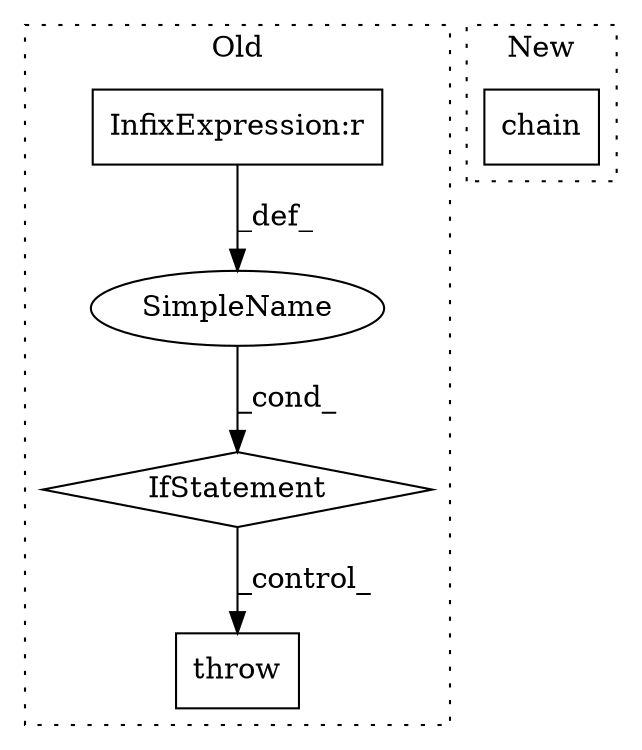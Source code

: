 digraph G {
subgraph cluster0 {
1 [label="throw" a="53" s="2439" l="6" shape="box"];
3 [label="IfStatement" a="25" s="2403,2425" l="4,2" shape="diamond"];
4 [label="SimpleName" a="42" s="" l="" shape="ellipse"];
5 [label="InfixExpression:r" a="27" s="2414" l="4" shape="box"];
label = "Old";
style="dotted";
}
subgraph cluster1 {
2 [label="chain" a="32" s="1589,1601" l="6,1" shape="box"];
label = "New";
style="dotted";
}
3 -> 1 [label="_control_"];
4 -> 3 [label="_cond_"];
5 -> 4 [label="_def_"];
}